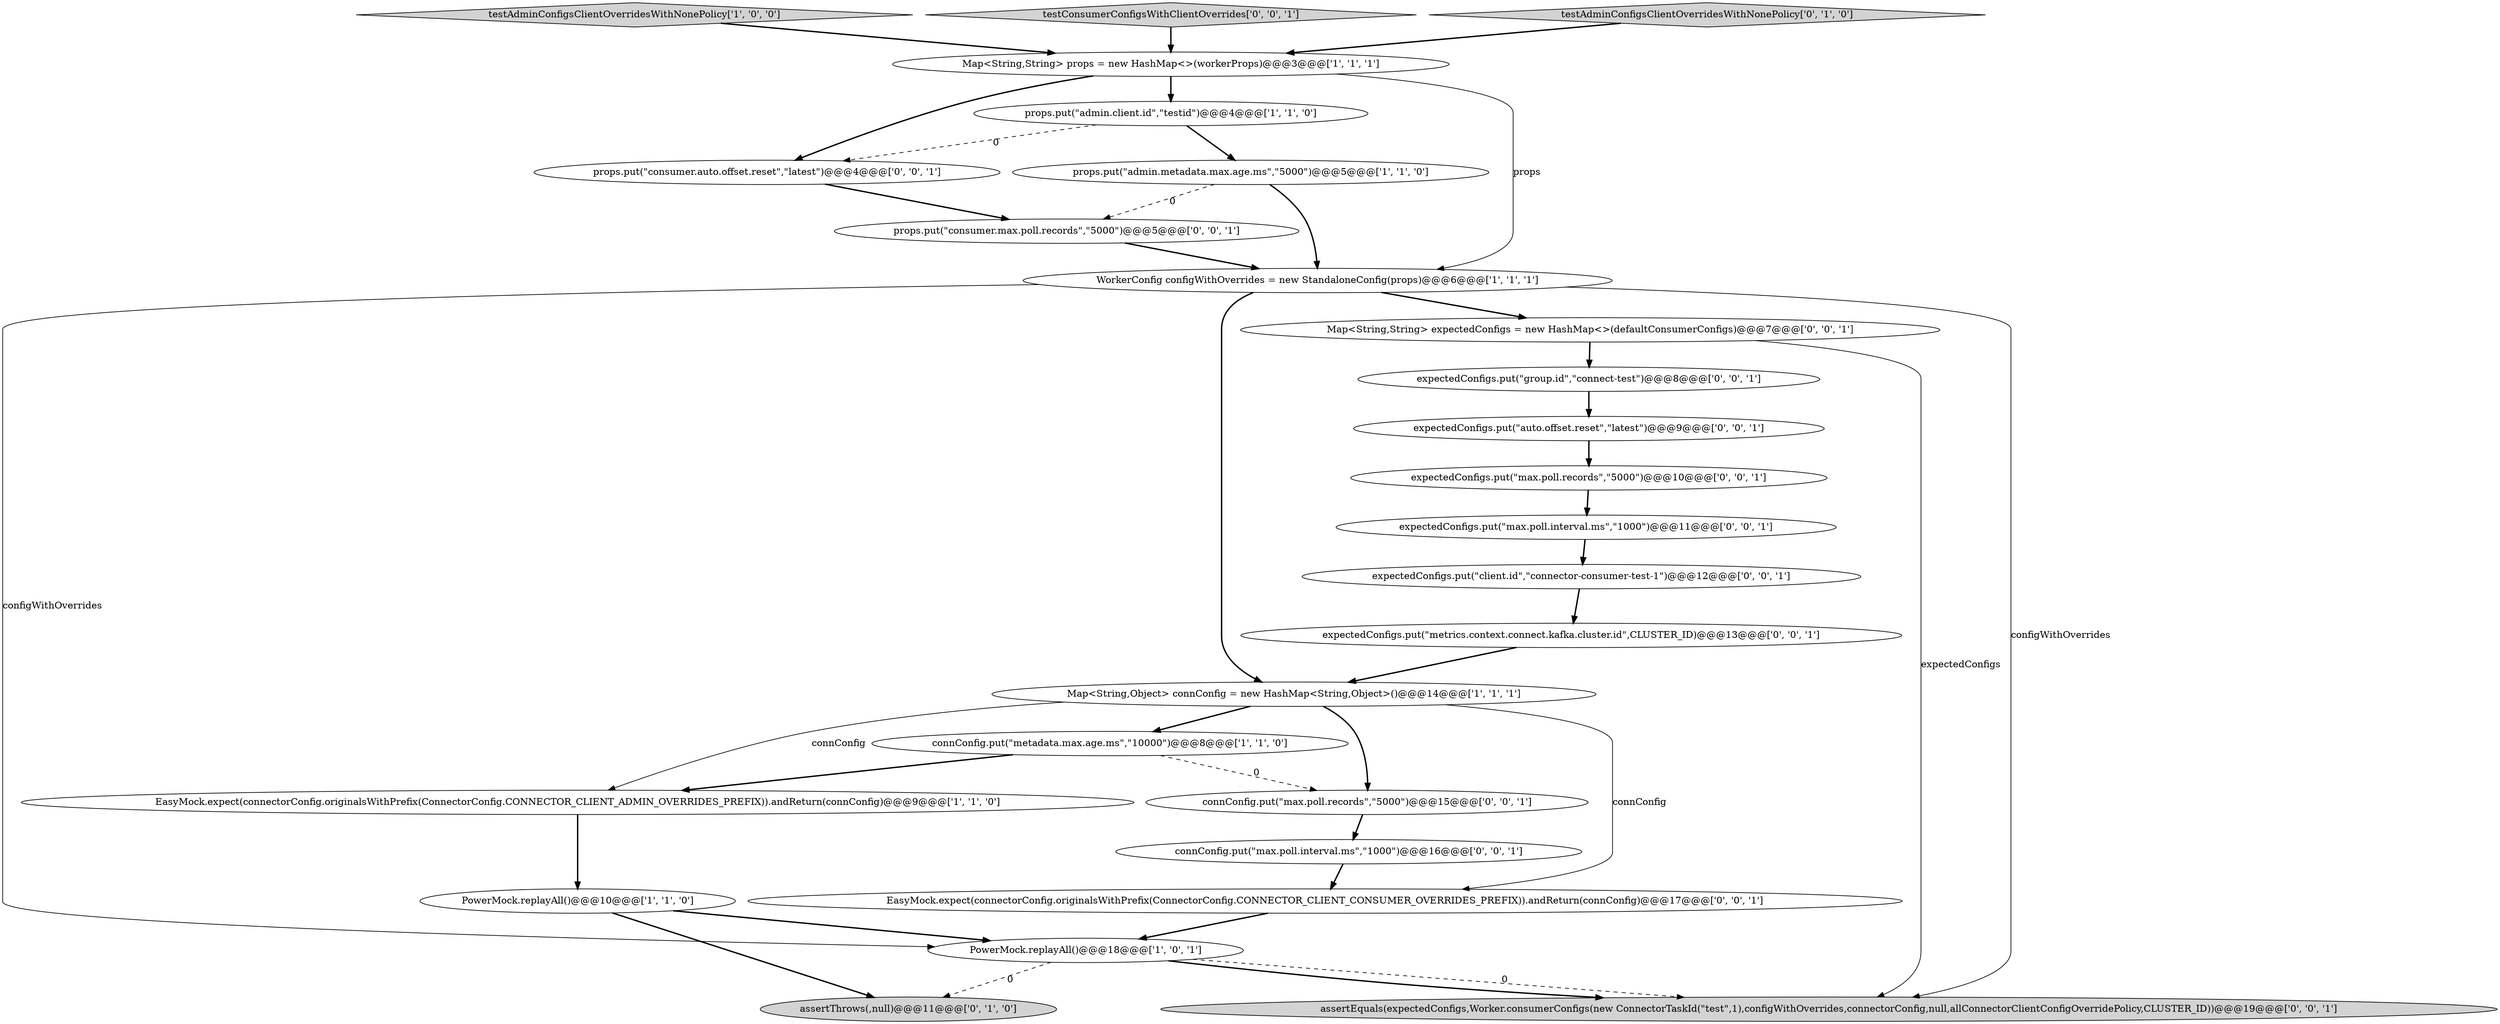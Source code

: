 digraph {
16 [style = filled, label = "expectedConfigs.put(\"auto.offset.reset\",\"latest\")@@@9@@@['0', '0', '1']", fillcolor = white, shape = ellipse image = "AAA0AAABBB3BBB"];
18 [style = filled, label = "expectedConfigs.put(\"max.poll.records\",\"5000\")@@@10@@@['0', '0', '1']", fillcolor = white, shape = ellipse image = "AAA0AAABBB3BBB"];
11 [style = filled, label = "assertThrows(,null)@@@11@@@['0', '1', '0']", fillcolor = lightgray, shape = ellipse image = "AAA1AAABBB2BBB"];
22 [style = filled, label = "expectedConfigs.put(\"group.id\",\"connect-test\")@@@8@@@['0', '0', '1']", fillcolor = white, shape = ellipse image = "AAA0AAABBB3BBB"];
3 [style = filled, label = "connConfig.put(\"metadata.max.age.ms\",\"10000\")@@@8@@@['1', '1', '0']", fillcolor = white, shape = ellipse image = "AAA0AAABBB1BBB"];
7 [style = filled, label = "EasyMock.expect(connectorConfig.originalsWithPrefix(ConnectorConfig.CONNECTOR_CLIENT_ADMIN_OVERRIDES_PREFIX)).andReturn(connConfig)@@@9@@@['1', '1', '0']", fillcolor = white, shape = ellipse image = "AAA0AAABBB1BBB"];
1 [style = filled, label = "PowerMock.replayAll()@@@10@@@['1', '1', '0']", fillcolor = white, shape = ellipse image = "AAA0AAABBB1BBB"];
20 [style = filled, label = "props.put(\"consumer.auto.offset.reset\",\"latest\")@@@4@@@['0', '0', '1']", fillcolor = white, shape = ellipse image = "AAA0AAABBB3BBB"];
8 [style = filled, label = "props.put(\"admin.client.id\",\"testid\")@@@4@@@['1', '1', '0']", fillcolor = white, shape = ellipse image = "AAA0AAABBB1BBB"];
2 [style = filled, label = "props.put(\"admin.metadata.max.age.ms\",\"5000\")@@@5@@@['1', '1', '0']", fillcolor = white, shape = ellipse image = "AAA0AAABBB1BBB"];
14 [style = filled, label = "expectedConfigs.put(\"client.id\",\"connector-consumer-test-1\")@@@12@@@['0', '0', '1']", fillcolor = white, shape = ellipse image = "AAA0AAABBB3BBB"];
12 [style = filled, label = "Map<String,String> expectedConfigs = new HashMap<>(defaultConsumerConfigs)@@@7@@@['0', '0', '1']", fillcolor = white, shape = ellipse image = "AAA0AAABBB3BBB"];
9 [style = filled, label = "PowerMock.replayAll()@@@18@@@['1', '0', '1']", fillcolor = white, shape = ellipse image = "AAA0AAABBB1BBB"];
19 [style = filled, label = "connConfig.put(\"max.poll.records\",\"5000\")@@@15@@@['0', '0', '1']", fillcolor = white, shape = ellipse image = "AAA0AAABBB3BBB"];
6 [style = filled, label = "WorkerConfig configWithOverrides = new StandaloneConfig(props)@@@6@@@['1', '1', '1']", fillcolor = white, shape = ellipse image = "AAA0AAABBB1BBB"];
5 [style = filled, label = "Map<String,String> props = new HashMap<>(workerProps)@@@3@@@['1', '1', '1']", fillcolor = white, shape = ellipse image = "AAA0AAABBB1BBB"];
17 [style = filled, label = "expectedConfigs.put(\"max.poll.interval.ms\",\"1000\")@@@11@@@['0', '0', '1']", fillcolor = white, shape = ellipse image = "AAA0AAABBB3BBB"];
0 [style = filled, label = "Map<String,Object> connConfig = new HashMap<String,Object>()@@@14@@@['1', '1', '1']", fillcolor = white, shape = ellipse image = "AAA0AAABBB1BBB"];
24 [style = filled, label = "connConfig.put(\"max.poll.interval.ms\",\"1000\")@@@16@@@['0', '0', '1']", fillcolor = white, shape = ellipse image = "AAA0AAABBB3BBB"];
21 [style = filled, label = "props.put(\"consumer.max.poll.records\",\"5000\")@@@5@@@['0', '0', '1']", fillcolor = white, shape = ellipse image = "AAA0AAABBB3BBB"];
4 [style = filled, label = "testAdminConfigsClientOverridesWithNonePolicy['1', '0', '0']", fillcolor = lightgray, shape = diamond image = "AAA0AAABBB1BBB"];
25 [style = filled, label = "assertEquals(expectedConfigs,Worker.consumerConfigs(new ConnectorTaskId(\"test\",1),configWithOverrides,connectorConfig,null,allConnectorClientConfigOverridePolicy,CLUSTER_ID))@@@19@@@['0', '0', '1']", fillcolor = lightgray, shape = ellipse image = "AAA0AAABBB3BBB"];
23 [style = filled, label = "expectedConfigs.put(\"metrics.context.connect.kafka.cluster.id\",CLUSTER_ID)@@@13@@@['0', '0', '1']", fillcolor = white, shape = ellipse image = "AAA0AAABBB3BBB"];
15 [style = filled, label = "testConsumerConfigsWithClientOverrides['0', '0', '1']", fillcolor = lightgray, shape = diamond image = "AAA0AAABBB3BBB"];
13 [style = filled, label = "EasyMock.expect(connectorConfig.originalsWithPrefix(ConnectorConfig.CONNECTOR_CLIENT_CONSUMER_OVERRIDES_PREFIX)).andReturn(connConfig)@@@17@@@['0', '0', '1']", fillcolor = white, shape = ellipse image = "AAA0AAABBB3BBB"];
10 [style = filled, label = "testAdminConfigsClientOverridesWithNonePolicy['0', '1', '0']", fillcolor = lightgray, shape = diamond image = "AAA0AAABBB2BBB"];
3->19 [style = dashed, label="0"];
9->11 [style = dashed, label="0"];
24->13 [style = bold, label=""];
5->8 [style = bold, label=""];
1->9 [style = bold, label=""];
16->18 [style = bold, label=""];
6->0 [style = bold, label=""];
4->5 [style = bold, label=""];
22->16 [style = bold, label=""];
0->19 [style = bold, label=""];
17->14 [style = bold, label=""];
0->3 [style = bold, label=""];
19->24 [style = bold, label=""];
3->7 [style = bold, label=""];
23->0 [style = bold, label=""];
12->22 [style = bold, label=""];
1->11 [style = bold, label=""];
6->9 [style = solid, label="configWithOverrides"];
0->13 [style = solid, label="connConfig"];
8->20 [style = dashed, label="0"];
20->21 [style = bold, label=""];
8->2 [style = bold, label=""];
9->25 [style = dashed, label="0"];
5->20 [style = bold, label=""];
6->25 [style = solid, label="configWithOverrides"];
15->5 [style = bold, label=""];
6->12 [style = bold, label=""];
2->6 [style = bold, label=""];
14->23 [style = bold, label=""];
5->6 [style = solid, label="props"];
18->17 [style = bold, label=""];
2->21 [style = dashed, label="0"];
7->1 [style = bold, label=""];
13->9 [style = bold, label=""];
12->25 [style = solid, label="expectedConfigs"];
9->25 [style = bold, label=""];
0->7 [style = solid, label="connConfig"];
21->6 [style = bold, label=""];
10->5 [style = bold, label=""];
}
